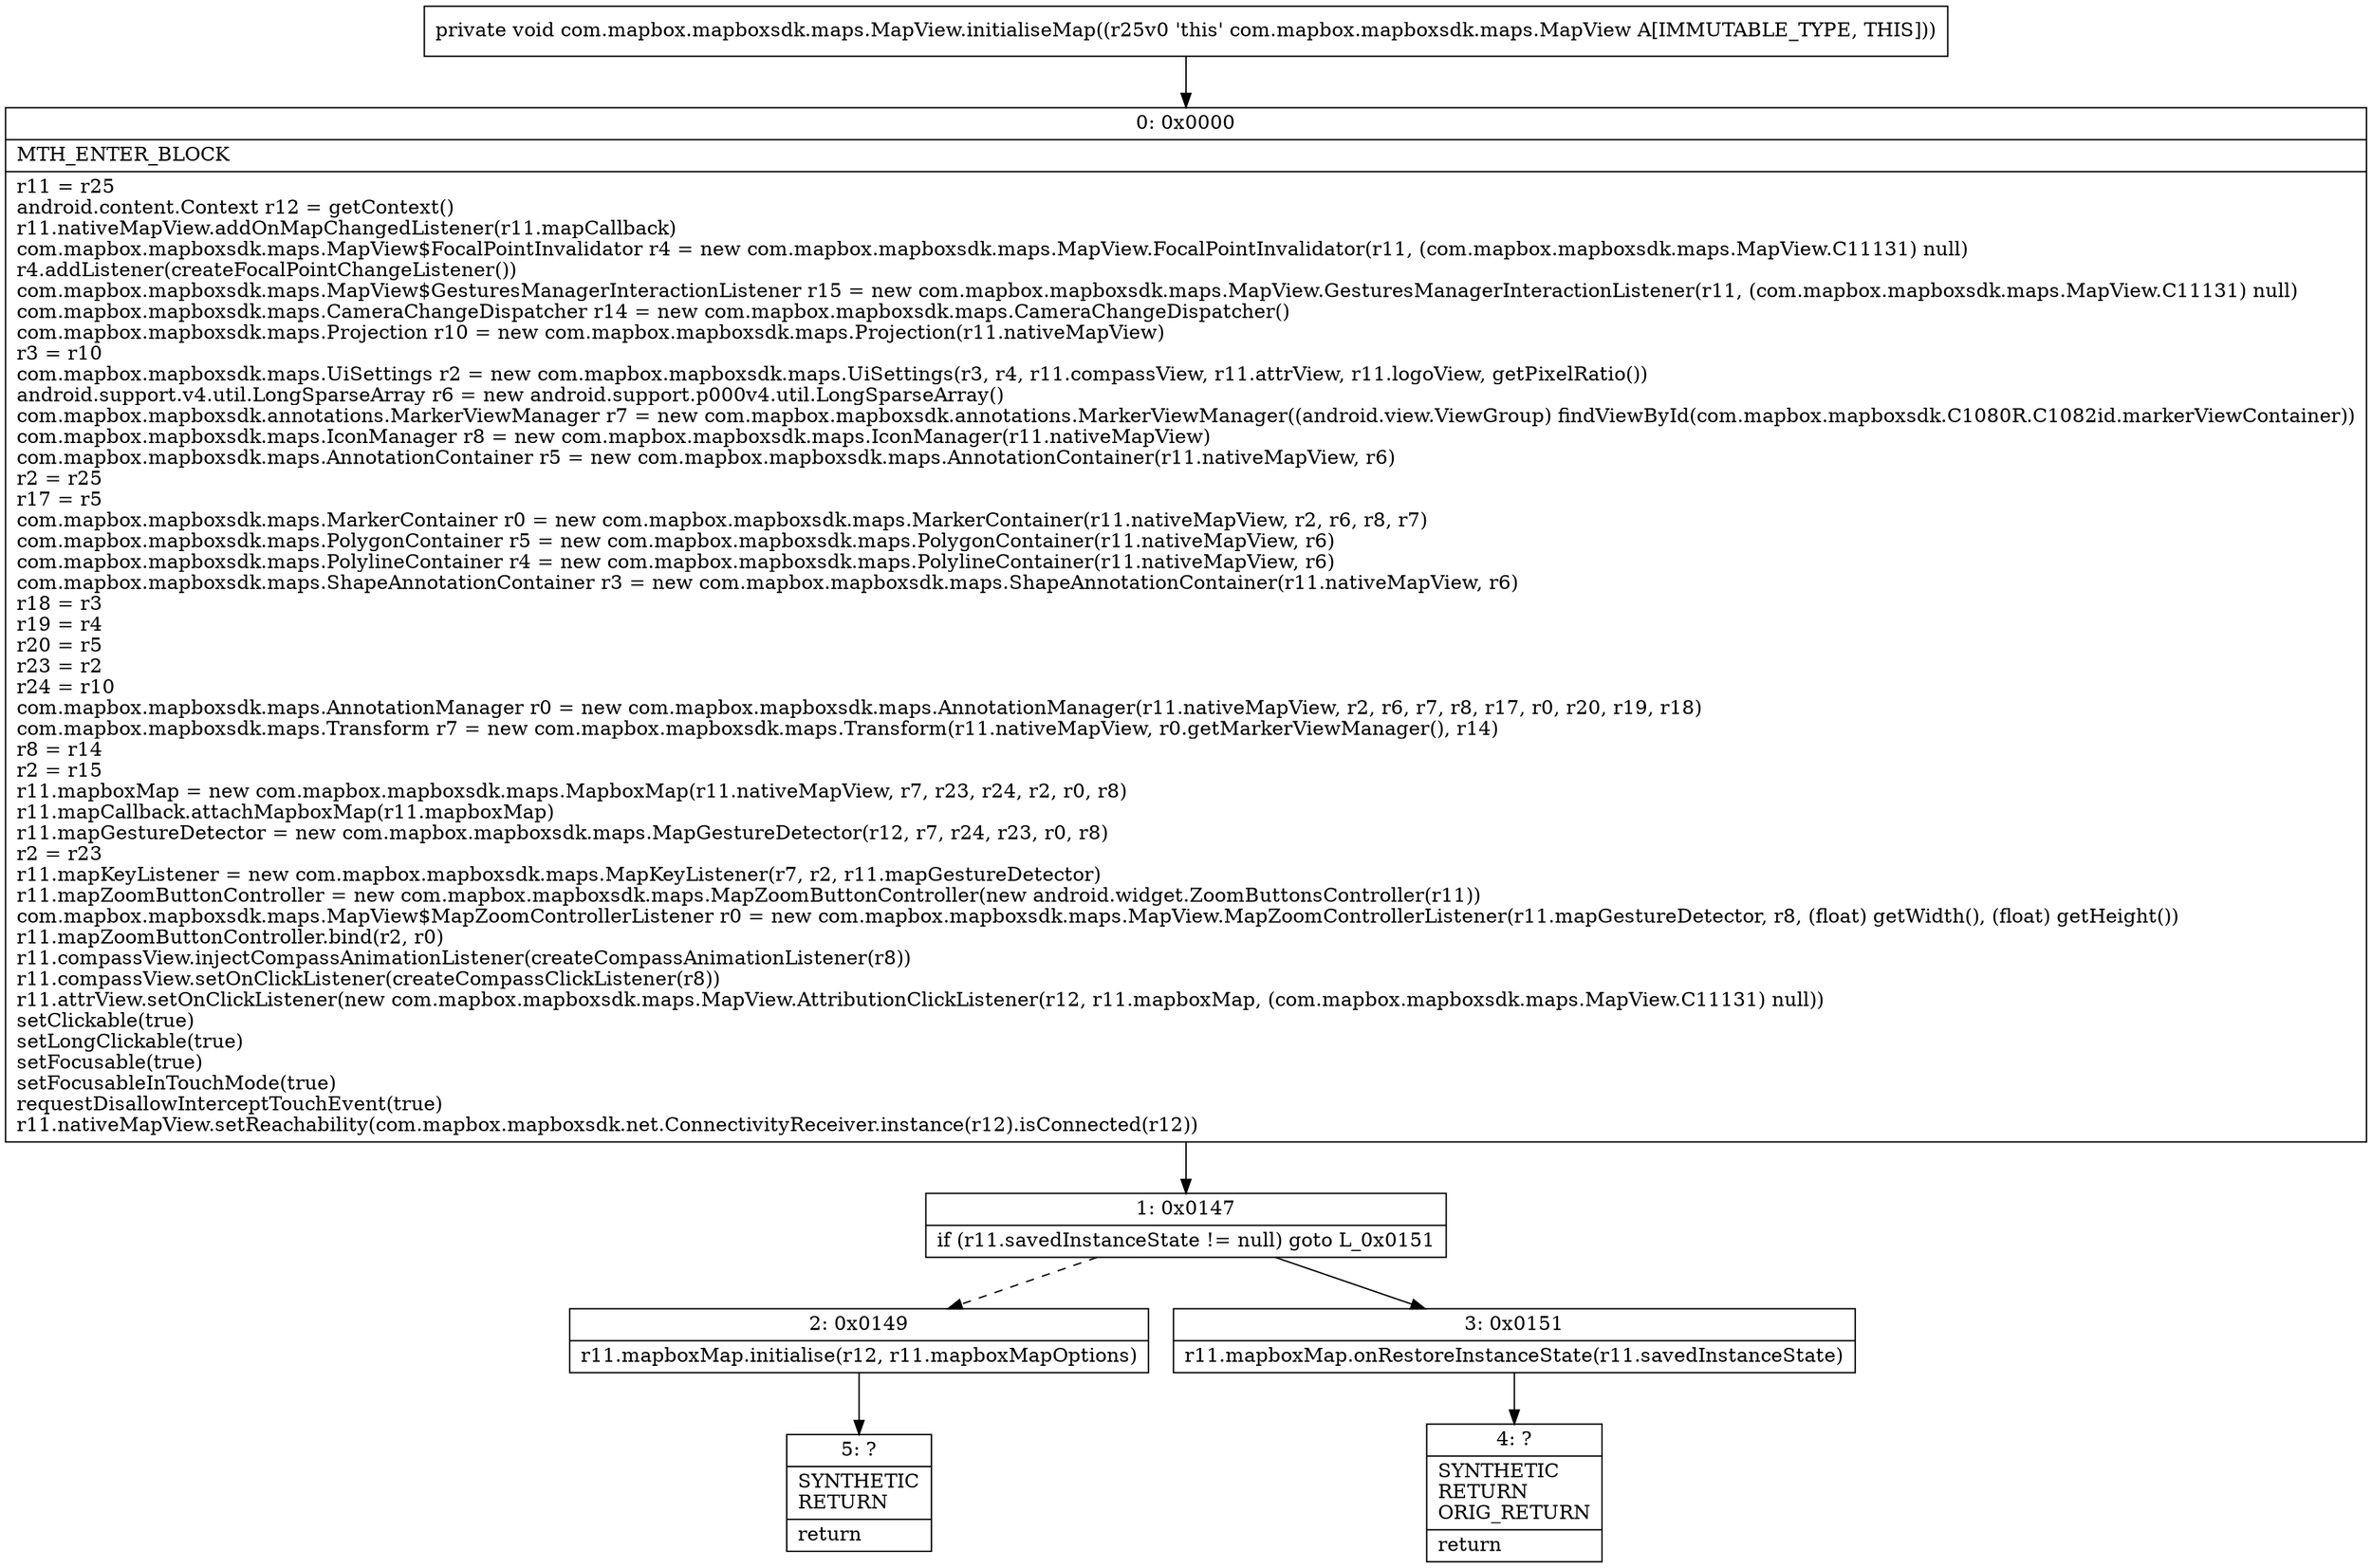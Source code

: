digraph "CFG forcom.mapbox.mapboxsdk.maps.MapView.initialiseMap()V" {
Node_0 [shape=record,label="{0\:\ 0x0000|MTH_ENTER_BLOCK\l|r11 = r25\landroid.content.Context r12 = getContext()\lr11.nativeMapView.addOnMapChangedListener(r11.mapCallback)\lcom.mapbox.mapboxsdk.maps.MapView$FocalPointInvalidator r4 = new com.mapbox.mapboxsdk.maps.MapView.FocalPointInvalidator(r11, (com.mapbox.mapboxsdk.maps.MapView.C11131) null)\lr4.addListener(createFocalPointChangeListener())\lcom.mapbox.mapboxsdk.maps.MapView$GesturesManagerInteractionListener r15 = new com.mapbox.mapboxsdk.maps.MapView.GesturesManagerInteractionListener(r11, (com.mapbox.mapboxsdk.maps.MapView.C11131) null)\lcom.mapbox.mapboxsdk.maps.CameraChangeDispatcher r14 = new com.mapbox.mapboxsdk.maps.CameraChangeDispatcher()\lcom.mapbox.mapboxsdk.maps.Projection r10 = new com.mapbox.mapboxsdk.maps.Projection(r11.nativeMapView)\lr3 = r10\lcom.mapbox.mapboxsdk.maps.UiSettings r2 = new com.mapbox.mapboxsdk.maps.UiSettings(r3, r4, r11.compassView, r11.attrView, r11.logoView, getPixelRatio())\landroid.support.v4.util.LongSparseArray r6 = new android.support.p000v4.util.LongSparseArray()\lcom.mapbox.mapboxsdk.annotations.MarkerViewManager r7 = new com.mapbox.mapboxsdk.annotations.MarkerViewManager((android.view.ViewGroup) findViewById(com.mapbox.mapboxsdk.C1080R.C1082id.markerViewContainer))\lcom.mapbox.mapboxsdk.maps.IconManager r8 = new com.mapbox.mapboxsdk.maps.IconManager(r11.nativeMapView)\lcom.mapbox.mapboxsdk.maps.AnnotationContainer r5 = new com.mapbox.mapboxsdk.maps.AnnotationContainer(r11.nativeMapView, r6)\lr2 = r25\lr17 = r5\lcom.mapbox.mapboxsdk.maps.MarkerContainer r0 = new com.mapbox.mapboxsdk.maps.MarkerContainer(r11.nativeMapView, r2, r6, r8, r7)\lcom.mapbox.mapboxsdk.maps.PolygonContainer r5 = new com.mapbox.mapboxsdk.maps.PolygonContainer(r11.nativeMapView, r6)\lcom.mapbox.mapboxsdk.maps.PolylineContainer r4 = new com.mapbox.mapboxsdk.maps.PolylineContainer(r11.nativeMapView, r6)\lcom.mapbox.mapboxsdk.maps.ShapeAnnotationContainer r3 = new com.mapbox.mapboxsdk.maps.ShapeAnnotationContainer(r11.nativeMapView, r6)\lr18 = r3\lr19 = r4\lr20 = r5\lr23 = r2\lr24 = r10\lcom.mapbox.mapboxsdk.maps.AnnotationManager r0 = new com.mapbox.mapboxsdk.maps.AnnotationManager(r11.nativeMapView, r2, r6, r7, r8, r17, r0, r20, r19, r18)\lcom.mapbox.mapboxsdk.maps.Transform r7 = new com.mapbox.mapboxsdk.maps.Transform(r11.nativeMapView, r0.getMarkerViewManager(), r14)\lr8 = r14\lr2 = r15\lr11.mapboxMap = new com.mapbox.mapboxsdk.maps.MapboxMap(r11.nativeMapView, r7, r23, r24, r2, r0, r8)\lr11.mapCallback.attachMapboxMap(r11.mapboxMap)\lr11.mapGestureDetector = new com.mapbox.mapboxsdk.maps.MapGestureDetector(r12, r7, r24, r23, r0, r8)\lr2 = r23\lr11.mapKeyListener = new com.mapbox.mapboxsdk.maps.MapKeyListener(r7, r2, r11.mapGestureDetector)\lr11.mapZoomButtonController = new com.mapbox.mapboxsdk.maps.MapZoomButtonController(new android.widget.ZoomButtonsController(r11))\lcom.mapbox.mapboxsdk.maps.MapView$MapZoomControllerListener r0 = new com.mapbox.mapboxsdk.maps.MapView.MapZoomControllerListener(r11.mapGestureDetector, r8, (float) getWidth(), (float) getHeight())\lr11.mapZoomButtonController.bind(r2, r0)\lr11.compassView.injectCompassAnimationListener(createCompassAnimationListener(r8))\lr11.compassView.setOnClickListener(createCompassClickListener(r8))\lr11.attrView.setOnClickListener(new com.mapbox.mapboxsdk.maps.MapView.AttributionClickListener(r12, r11.mapboxMap, (com.mapbox.mapboxsdk.maps.MapView.C11131) null))\lsetClickable(true)\lsetLongClickable(true)\lsetFocusable(true)\lsetFocusableInTouchMode(true)\lrequestDisallowInterceptTouchEvent(true)\lr11.nativeMapView.setReachability(com.mapbox.mapboxsdk.net.ConnectivityReceiver.instance(r12).isConnected(r12))\l}"];
Node_1 [shape=record,label="{1\:\ 0x0147|if (r11.savedInstanceState != null) goto L_0x0151\l}"];
Node_2 [shape=record,label="{2\:\ 0x0149|r11.mapboxMap.initialise(r12, r11.mapboxMapOptions)\l}"];
Node_3 [shape=record,label="{3\:\ 0x0151|r11.mapboxMap.onRestoreInstanceState(r11.savedInstanceState)\l}"];
Node_4 [shape=record,label="{4\:\ ?|SYNTHETIC\lRETURN\lORIG_RETURN\l|return\l}"];
Node_5 [shape=record,label="{5\:\ ?|SYNTHETIC\lRETURN\l|return\l}"];
MethodNode[shape=record,label="{private void com.mapbox.mapboxsdk.maps.MapView.initialiseMap((r25v0 'this' com.mapbox.mapboxsdk.maps.MapView A[IMMUTABLE_TYPE, THIS])) }"];
MethodNode -> Node_0;
Node_0 -> Node_1;
Node_1 -> Node_2[style=dashed];
Node_1 -> Node_3;
Node_2 -> Node_5;
Node_3 -> Node_4;
}

